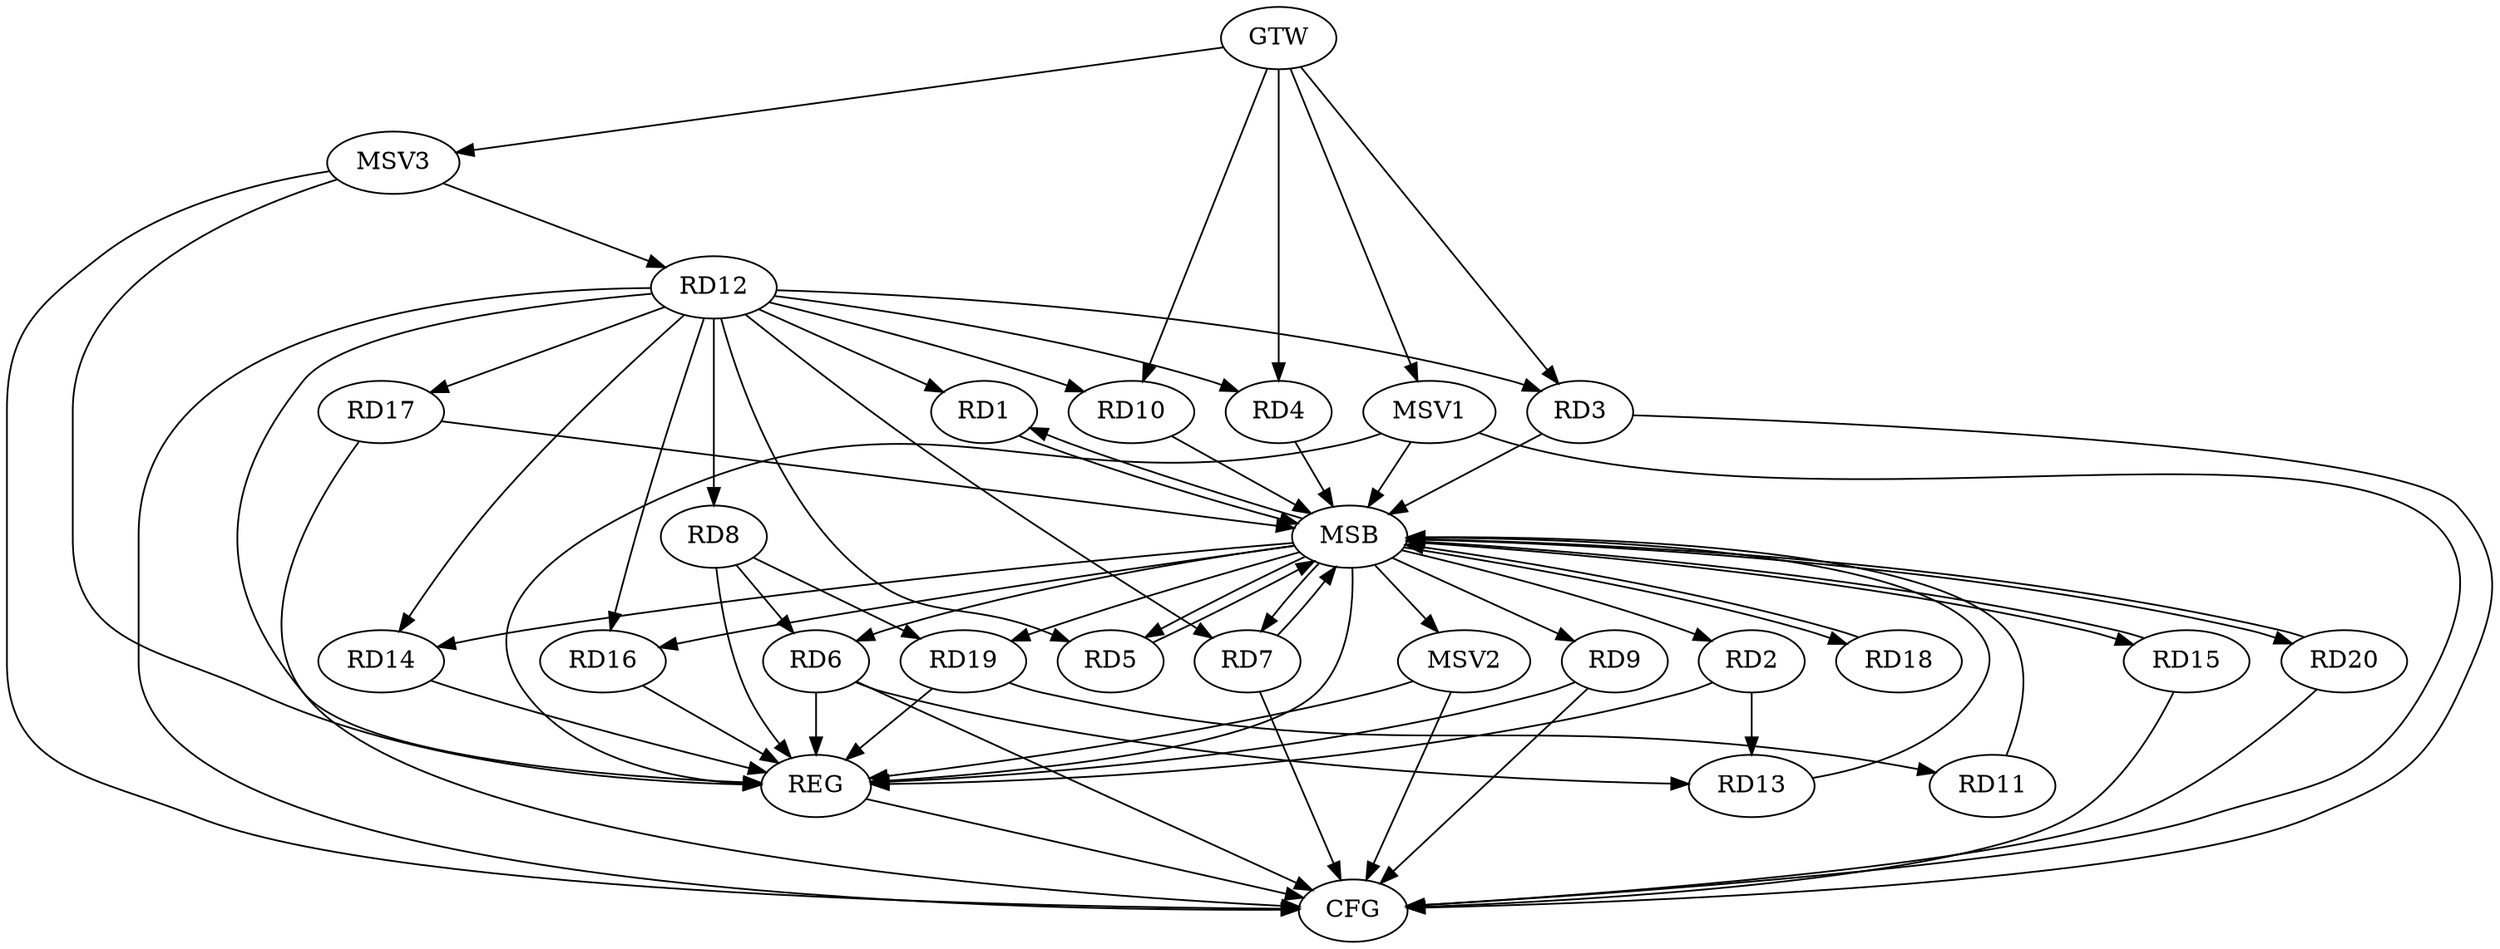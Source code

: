 strict digraph G {
  RD1 [ label="RD1" ];
  RD2 [ label="RD2" ];
  RD3 [ label="RD3" ];
  RD4 [ label="RD4" ];
  RD5 [ label="RD5" ];
  RD6 [ label="RD6" ];
  RD7 [ label="RD7" ];
  RD8 [ label="RD8" ];
  RD9 [ label="RD9" ];
  RD10 [ label="RD10" ];
  RD11 [ label="RD11" ];
  RD12 [ label="RD12" ];
  RD13 [ label="RD13" ];
  RD14 [ label="RD14" ];
  RD15 [ label="RD15" ];
  RD16 [ label="RD16" ];
  RD17 [ label="RD17" ];
  RD18 [ label="RD18" ];
  RD19 [ label="RD19" ];
  RD20 [ label="RD20" ];
  GTW [ label="GTW" ];
  REG [ label="REG" ];
  MSB [ label="MSB" ];
  CFG [ label="CFG" ];
  MSV1 [ label="MSV1" ];
  MSV2 [ label="MSV2" ];
  MSV3 [ label="MSV3" ];
  RD2 -> RD13;
  RD8 -> RD6;
  RD6 -> RD13;
  RD12 -> RD8;
  RD8 -> RD19;
  RD19 -> RD11;
  RD12 -> RD17;
  GTW -> RD3;
  GTW -> RD4;
  GTW -> RD10;
  RD2 -> REG;
  RD6 -> REG;
  RD8 -> REG;
  RD9 -> REG;
  RD12 -> REG;
  RD14 -> REG;
  RD16 -> REG;
  RD19 -> REG;
  RD1 -> MSB;
  MSB -> REG;
  RD3 -> MSB;
  MSB -> RD2;
  MSB -> RD7;
  MSB -> RD9;
  RD4 -> MSB;
  MSB -> RD1;
  RD5 -> MSB;
  MSB -> RD16;
  RD7 -> MSB;
  MSB -> RD14;
  RD10 -> MSB;
  MSB -> RD5;
  MSB -> RD15;
  MSB -> RD19;
  RD11 -> MSB;
  RD13 -> MSB;
  MSB -> RD20;
  RD15 -> MSB;
  MSB -> RD18;
  RD17 -> MSB;
  MSB -> RD6;
  RD18 -> MSB;
  RD20 -> MSB;
  RD7 -> CFG;
  RD20 -> CFG;
  RD3 -> CFG;
  RD6 -> CFG;
  RD9 -> CFG;
  RD12 -> CFG;
  RD15 -> CFG;
  RD17 -> CFG;
  REG -> CFG;
  RD12 -> RD5;
  RD12 -> RD3;
  RD12 -> RD16;
  RD12 -> RD7;
  RD12 -> RD1;
  RD12 -> RD10;
  RD12 -> RD4;
  RD12 -> RD14;
  MSV1 -> MSB;
  GTW -> MSV1;
  MSV1 -> REG;
  MSV1 -> CFG;
  MSB -> MSV2;
  MSV2 -> REG;
  MSV2 -> CFG;
  MSV3 -> RD12;
  GTW -> MSV3;
  MSV3 -> REG;
  MSV3 -> CFG;
}
